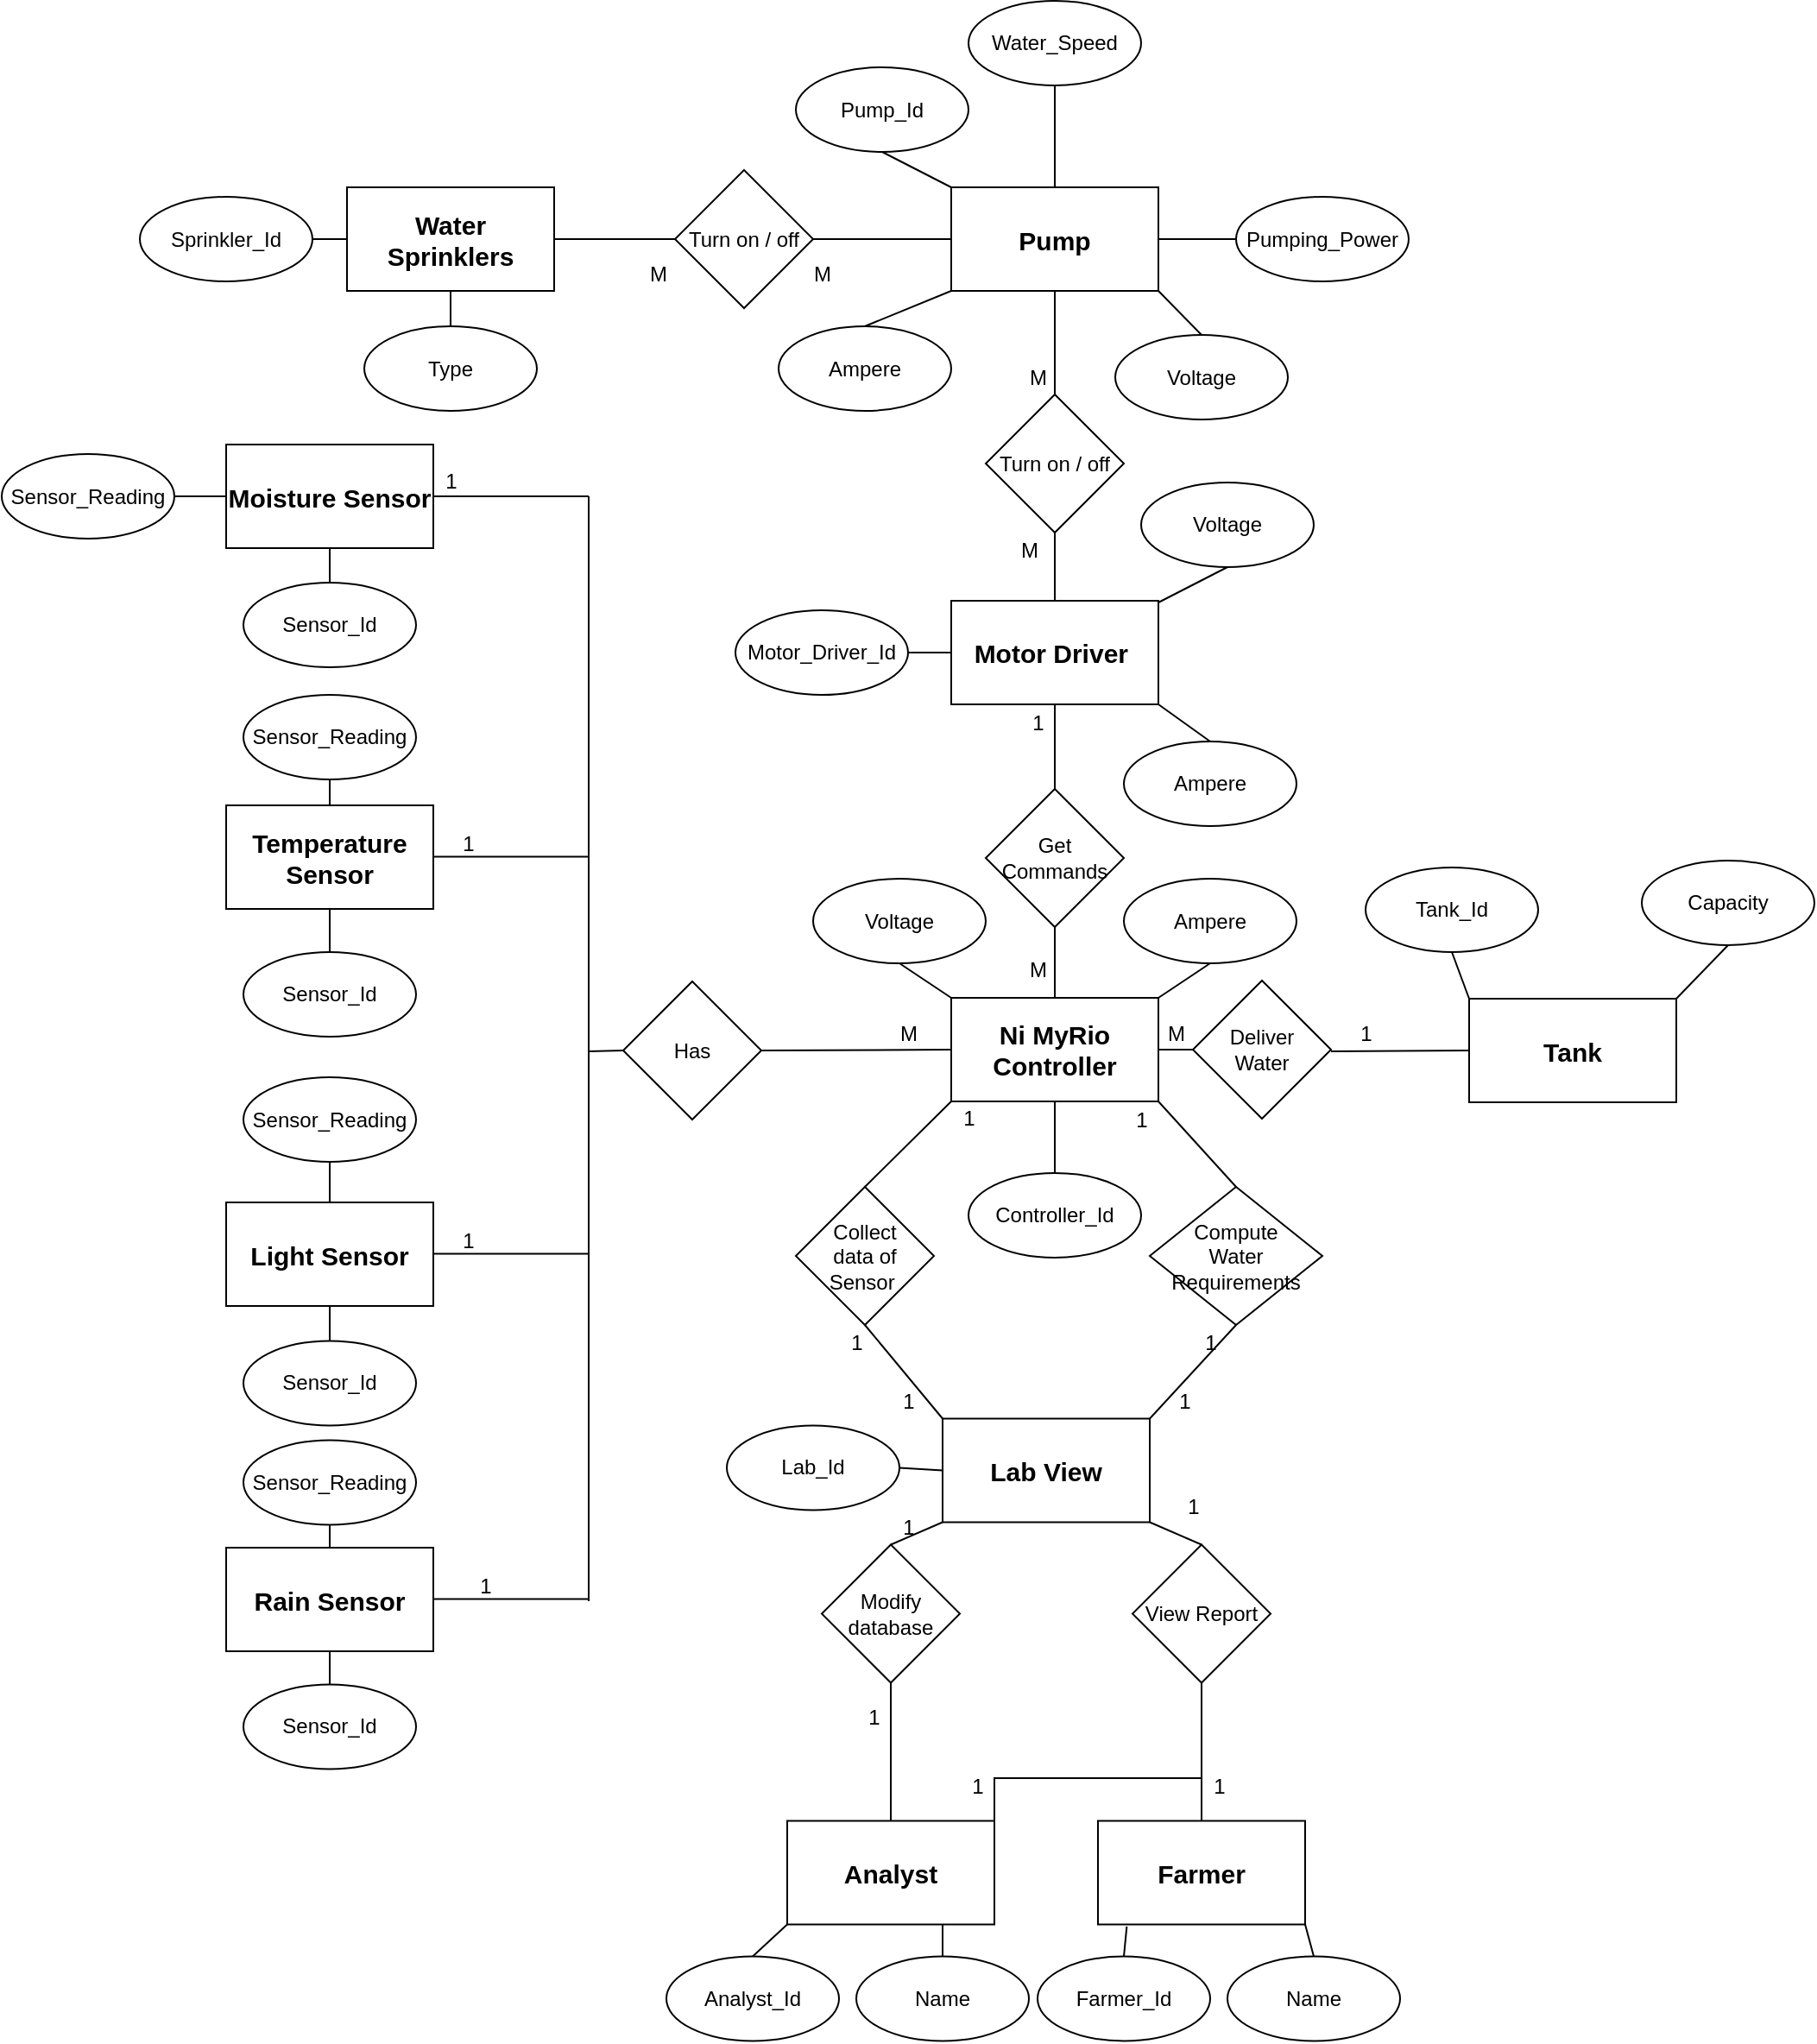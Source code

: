<mxfile version="18.0.6" type="device"><diagram id="R2lEEEUBdFMjLlhIrx00" name="Page-1"><mxGraphModel dx="1887" dy="1200" grid="1" gridSize="10" guides="1" tooltips="1" connect="1" arrows="1" fold="1" page="1" pageScale="1" pageWidth="3300" pageHeight="4681" math="0" shadow="0" extFonts="Permanent Marker^https://fonts.googleapis.com/css?family=Permanent+Marker"><root><mxCell id="0"/><mxCell id="1" parent="0"/><mxCell id="2wHzvbzOLcDz_XzJh4uK-1" value="Moisture Sensor" style="rounded=0;whiteSpace=wrap;html=1;fontStyle=1;fontSize=15;" parent="1" vertex="1"><mxGeometry x="1010" y="1028.5" width="120" height="60" as="geometry"/></mxCell><mxCell id="2wHzvbzOLcDz_XzJh4uK-2" value="Sensor_Reading" style="ellipse;whiteSpace=wrap;html=1;" parent="1" vertex="1"><mxGeometry x="880" y="1034" width="100" height="49" as="geometry"/></mxCell><mxCell id="2wHzvbzOLcDz_XzJh4uK-3" value="Sensor_Id" style="ellipse;whiteSpace=wrap;html=1;" parent="1" vertex="1"><mxGeometry x="1020" y="1108.5" width="100" height="49" as="geometry"/></mxCell><mxCell id="2wHzvbzOLcDz_XzJh4uK-11" value="Temperature Sensor" style="rounded=0;whiteSpace=wrap;html=1;fontStyle=1;fontSize=15;" parent="1" vertex="1"><mxGeometry x="1010" y="1237.5" width="120" height="60" as="geometry"/></mxCell><mxCell id="2wHzvbzOLcDz_XzJh4uK-12" value="Sensor_Reading" style="ellipse;whiteSpace=wrap;html=1;" parent="1" vertex="1"><mxGeometry x="1020" y="1173.5" width="100" height="49" as="geometry"/></mxCell><mxCell id="2wHzvbzOLcDz_XzJh4uK-13" value="Sensor_Id" style="ellipse;whiteSpace=wrap;html=1;" parent="1" vertex="1"><mxGeometry x="1020" y="1322.5" width="100" height="49" as="geometry"/></mxCell><mxCell id="2wHzvbzOLcDz_XzJh4uK-15" value="Light Sensor" style="rounded=0;whiteSpace=wrap;html=1;fontStyle=1;fontSize=15;" parent="1" vertex="1"><mxGeometry x="1010" y="1467.5" width="120" height="60" as="geometry"/></mxCell><mxCell id="2wHzvbzOLcDz_XzJh4uK-16" value="Sensor_Reading" style="ellipse;whiteSpace=wrap;html=1;" parent="1" vertex="1"><mxGeometry x="1020" y="1395" width="100" height="49" as="geometry"/></mxCell><mxCell id="2wHzvbzOLcDz_XzJh4uK-17" value="Sensor_Id" style="ellipse;whiteSpace=wrap;html=1;" parent="1" vertex="1"><mxGeometry x="1020" y="1547.75" width="100" height="49" as="geometry"/></mxCell><mxCell id="2wHzvbzOLcDz_XzJh4uK-20" value="Rain Sensor" style="rounded=0;whiteSpace=wrap;html=1;fontStyle=1;fontSize=15;" parent="1" vertex="1"><mxGeometry x="1010" y="1667.5" width="120" height="60" as="geometry"/></mxCell><mxCell id="2wHzvbzOLcDz_XzJh4uK-21" value="Sensor_Reading" style="ellipse;whiteSpace=wrap;html=1;" parent="1" vertex="1"><mxGeometry x="1020" y="1605.25" width="100" height="49" as="geometry"/></mxCell><mxCell id="2wHzvbzOLcDz_XzJh4uK-22" value="Sensor_Id" style="ellipse;whiteSpace=wrap;html=1;" parent="1" vertex="1"><mxGeometry x="1020" y="1746.75" width="100" height="49" as="geometry"/></mxCell><mxCell id="2wHzvbzOLcDz_XzJh4uK-25" value="Ni MyRio Controller" style="rounded=0;whiteSpace=wrap;html=1;fontStyle=1;fontSize=15;" parent="1" vertex="1"><mxGeometry x="1430" y="1349" width="120" height="60" as="geometry"/></mxCell><mxCell id="2wHzvbzOLcDz_XzJh4uK-30" value="" style="endArrow=none;html=1;rounded=0;exitX=0;exitY=0.95;exitDx=0;exitDy=0;startArrow=none;exitPerimeter=0;" parent="1" source="2wHzvbzOLcDz_XzJh4uK-39" edge="1"><mxGeometry width="50" height="50" relative="1" as="geometry"><mxPoint x="1550" y="1428.5" as="sourcePoint"/><mxPoint x="1220" y="1058.5" as="targetPoint"/></mxGeometry></mxCell><mxCell id="2wHzvbzOLcDz_XzJh4uK-31" value="" style="endArrow=none;html=1;rounded=0;exitX=1;exitY=0.5;exitDx=0;exitDy=0;" parent="1" edge="1"><mxGeometry width="50" height="50" relative="1" as="geometry"><mxPoint x="1130" y="1267.24" as="sourcePoint"/><mxPoint x="1220" y="1267.24" as="targetPoint"/></mxGeometry></mxCell><mxCell id="2wHzvbzOLcDz_XzJh4uK-32" value="" style="endArrow=none;html=1;rounded=0;exitX=1;exitY=0.5;exitDx=0;exitDy=0;" parent="1" edge="1"><mxGeometry width="50" height="50" relative="1" as="geometry"><mxPoint x="1130" y="1497.24" as="sourcePoint"/><mxPoint x="1220" y="1497.24" as="targetPoint"/></mxGeometry></mxCell><mxCell id="2wHzvbzOLcDz_XzJh4uK-33" value="" style="endArrow=none;html=1;rounded=0;exitX=1;exitY=0.5;exitDx=0;exitDy=0;" parent="1" edge="1"><mxGeometry width="50" height="50" relative="1" as="geometry"><mxPoint x="1130" y="1697.24" as="sourcePoint"/><mxPoint x="1220" y="1697.24" as="targetPoint"/></mxGeometry></mxCell><mxCell id="2wHzvbzOLcDz_XzJh4uK-34" value="" style="endArrow=none;html=1;rounded=0;" parent="1" edge="1"><mxGeometry width="50" height="50" relative="1" as="geometry"><mxPoint x="1220" y="1058.5" as="sourcePoint"/><mxPoint x="1220" y="1698.5" as="targetPoint"/></mxGeometry></mxCell><mxCell id="2wHzvbzOLcDz_XzJh4uK-35" value="Has" style="rhombus;whiteSpace=wrap;html=1;" parent="1" vertex="1"><mxGeometry x="1240" y="1339.5" width="80" height="80" as="geometry"/></mxCell><mxCell id="2wHzvbzOLcDz_XzJh4uK-36" value="" style="endArrow=none;html=1;rounded=0;entryX=0;entryY=0.5;entryDx=0;entryDy=0;" parent="1" target="2wHzvbzOLcDz_XzJh4uK-35" edge="1"><mxGeometry width="50" height="50" relative="1" as="geometry"><mxPoint x="1220" y="1380" as="sourcePoint"/><mxPoint x="1470" y="1339.5" as="targetPoint"/></mxGeometry></mxCell><mxCell id="2wHzvbzOLcDz_XzJh4uK-37" value="" style="endArrow=none;html=1;rounded=0;exitX=1;exitY=0.5;exitDx=0;exitDy=0;entryX=0;entryY=0.5;entryDx=0;entryDy=0;" parent="1" source="2wHzvbzOLcDz_XzJh4uK-35" target="2wHzvbzOLcDz_XzJh4uK-25" edge="1"><mxGeometry width="50" height="50" relative="1" as="geometry"><mxPoint x="1130" y="1389" as="sourcePoint"/><mxPoint x="1180" y="1339" as="targetPoint"/></mxGeometry></mxCell><mxCell id="2wHzvbzOLcDz_XzJh4uK-38" value="Analyst" style="rounded=0;whiteSpace=wrap;html=1;fontStyle=1;fontSize=15;" parent="1" vertex="1"><mxGeometry x="1335" y="1825.75" width="120" height="60" as="geometry"/></mxCell><mxCell id="2wHzvbzOLcDz_XzJh4uK-41" value="1" style="text;html=1;align=center;verticalAlign=middle;resizable=0;points=[];autosize=1;strokeColor=none;fillColor=none;" parent="1" vertex="1"><mxGeometry x="1140" y="1249.5" width="20" height="20" as="geometry"/></mxCell><mxCell id="2wHzvbzOLcDz_XzJh4uK-42" value="1" style="text;html=1;align=center;verticalAlign=middle;resizable=0;points=[];autosize=1;strokeColor=none;fillColor=none;" parent="1" vertex="1"><mxGeometry x="1140" y="1479.5" width="20" height="20" as="geometry"/></mxCell><mxCell id="2wHzvbzOLcDz_XzJh4uK-43" value="1" style="text;html=1;align=center;verticalAlign=middle;resizable=0;points=[];autosize=1;strokeColor=none;fillColor=none;" parent="1" vertex="1"><mxGeometry x="1150" y="1679.5" width="20" height="20" as="geometry"/></mxCell><mxCell id="2wHzvbzOLcDz_XzJh4uK-44" value="M" style="text;html=1;align=center;verticalAlign=middle;resizable=0;points=[];autosize=1;strokeColor=none;fillColor=none;" parent="1" vertex="1"><mxGeometry x="1390" y="1360" width="30" height="20" as="geometry"/></mxCell><mxCell id="2wHzvbzOLcDz_XzJh4uK-39" value="1" style="text;html=1;align=center;verticalAlign=middle;resizable=0;points=[];autosize=1;strokeColor=none;fillColor=none;" parent="1" vertex="1"><mxGeometry x="1130" y="1039.5" width="20" height="20" as="geometry"/></mxCell><mxCell id="2wHzvbzOLcDz_XzJh4uK-45" value="" style="endArrow=none;html=1;rounded=0;exitX=1;exitY=0.5;exitDx=0;exitDy=0;" parent="1" source="2wHzvbzOLcDz_XzJh4uK-1" target="2wHzvbzOLcDz_XzJh4uK-39" edge="1"><mxGeometry width="50" height="50" relative="1" as="geometry"><mxPoint x="1130" y="1058.5" as="sourcePoint"/><mxPoint x="1220" y="1058.5" as="targetPoint"/></mxGeometry></mxCell><mxCell id="2wHzvbzOLcDz_XzJh4uK-46" value="Farmer" style="rounded=0;whiteSpace=wrap;html=1;fontStyle=1;fontSize=15;" parent="1" vertex="1"><mxGeometry x="1515" y="1825.75" width="120" height="60" as="geometry"/></mxCell><mxCell id="2wHzvbzOLcDz_XzJh4uK-47" value="Motor Driver&amp;nbsp;" style="rounded=0;whiteSpace=wrap;html=1;fontStyle=1;fontSize=15;" parent="1" vertex="1"><mxGeometry x="1430" y="1119" width="120" height="60" as="geometry"/></mxCell><mxCell id="2wHzvbzOLcDz_XzJh4uK-48" value="Water Sprinklers" style="rounded=0;whiteSpace=wrap;html=1;fontStyle=1;fontSize=15;" parent="1" vertex="1"><mxGeometry x="1080" y="879.5" width="120" height="60" as="geometry"/></mxCell><mxCell id="2wHzvbzOLcDz_XzJh4uK-49" value="Lab View" style="rounded=0;whiteSpace=wrap;html=1;fontStyle=1;fontSize=15;" parent="1" vertex="1"><mxGeometry x="1425" y="1592.75" width="120" height="60" as="geometry"/></mxCell><mxCell id="2wHzvbzOLcDz_XzJh4uK-50" value="Pump" style="rounded=0;whiteSpace=wrap;html=1;fontStyle=1;fontSize=15;" parent="1" vertex="1"><mxGeometry x="1430" y="879.5" width="120" height="60" as="geometry"/></mxCell><mxCell id="2wHzvbzOLcDz_XzJh4uK-51" value="Modify database" style="rhombus;whiteSpace=wrap;html=1;" parent="1" vertex="1"><mxGeometry x="1355" y="1665.75" width="80" height="80" as="geometry"/></mxCell><mxCell id="2wHzvbzOLcDz_XzJh4uK-53" value="View Report" style="rhombus;whiteSpace=wrap;html=1;" parent="1" vertex="1"><mxGeometry x="1535" y="1665.75" width="80" height="80" as="geometry"/></mxCell><mxCell id="2wHzvbzOLcDz_XzJh4uK-55" value="" style="endArrow=none;html=1;rounded=0;exitX=0.5;exitY=0;exitDx=0;exitDy=0;entryX=0.5;entryY=1;entryDx=0;entryDy=0;" parent="1" source="2wHzvbzOLcDz_XzJh4uK-38" target="2wHzvbzOLcDz_XzJh4uK-51" edge="1"><mxGeometry width="50" height="50" relative="1" as="geometry"><mxPoint x="1390" y="1766.75" as="sourcePoint"/><mxPoint x="1440" y="1716.75" as="targetPoint"/></mxGeometry></mxCell><mxCell id="2wHzvbzOLcDz_XzJh4uK-56" value="" style="endArrow=none;html=1;rounded=0;exitX=0;exitY=1;exitDx=0;exitDy=0;entryX=0.5;entryY=0;entryDx=0;entryDy=0;" parent="1" source="2wHzvbzOLcDz_XzJh4uK-49" target="2wHzvbzOLcDz_XzJh4uK-51" edge="1"><mxGeometry width="50" height="50" relative="1" as="geometry"><mxPoint x="1400" y="1876.75" as="sourcePoint"/><mxPoint x="1450" y="1826.75" as="targetPoint"/></mxGeometry></mxCell><mxCell id="2wHzvbzOLcDz_XzJh4uK-65" value="" style="endArrow=none;html=1;rounded=0;exitX=0.5;exitY=0;exitDx=0;exitDy=0;entryX=1;entryY=1;entryDx=0;entryDy=0;" parent="1" source="2wHzvbzOLcDz_XzJh4uK-53" target="2wHzvbzOLcDz_XzJh4uK-49" edge="1"><mxGeometry width="50" height="50" relative="1" as="geometry"><mxPoint x="1330" y="1656.75" as="sourcePoint"/><mxPoint x="1380" y="1606.75" as="targetPoint"/></mxGeometry></mxCell><mxCell id="2wHzvbzOLcDz_XzJh4uK-66" value="Collect&lt;br&gt;data of Sensor&amp;nbsp;" style="rhombus;whiteSpace=wrap;html=1;" parent="1" vertex="1"><mxGeometry x="1340" y="1458.5" width="80" height="80" as="geometry"/></mxCell><mxCell id="2wHzvbzOLcDz_XzJh4uK-71" value="1" style="text;html=1;align=center;verticalAlign=middle;resizable=0;points=[];autosize=1;strokeColor=none;fillColor=none;" parent="1" vertex="1"><mxGeometry x="1375" y="1755.75" width="20" height="20" as="geometry"/></mxCell><mxCell id="2wHzvbzOLcDz_XzJh4uK-72" value="1" style="text;html=1;align=center;verticalAlign=middle;resizable=0;points=[];autosize=1;strokeColor=none;fillColor=none;" parent="1" vertex="1"><mxGeometry x="1395" y="1645.75" width="20" height="20" as="geometry"/></mxCell><mxCell id="2wHzvbzOLcDz_XzJh4uK-73" value="" style="endArrow=none;html=1;rounded=0;exitX=0;exitY=0;exitDx=0;exitDy=0;entryX=0.5;entryY=1;entryDx=0;entryDy=0;" parent="1" source="2wHzvbzOLcDz_XzJh4uK-49" target="2wHzvbzOLcDz_XzJh4uK-66" edge="1"><mxGeometry width="50" height="50" relative="1" as="geometry"><mxPoint x="1360" y="1680" as="sourcePoint"/><mxPoint x="1410" y="1630" as="targetPoint"/></mxGeometry></mxCell><mxCell id="2wHzvbzOLcDz_XzJh4uK-74" value="" style="endArrow=none;html=1;rounded=0;exitX=0;exitY=1;exitDx=0;exitDy=0;entryX=0.5;entryY=0;entryDx=0;entryDy=0;" parent="1" source="2wHzvbzOLcDz_XzJh4uK-25" target="2wHzvbzOLcDz_XzJh4uK-66" edge="1"><mxGeometry width="50" height="50" relative="1" as="geometry"><mxPoint x="1360" y="1680" as="sourcePoint"/><mxPoint x="1410" y="1630" as="targetPoint"/></mxGeometry></mxCell><mxCell id="2wHzvbzOLcDz_XzJh4uK-75" value="1" style="text;html=1;align=center;verticalAlign=middle;resizable=0;points=[];autosize=1;strokeColor=none;fillColor=none;" parent="1" vertex="1"><mxGeometry x="1365" y="1538.5" width="20" height="20" as="geometry"/></mxCell><mxCell id="2wHzvbzOLcDz_XzJh4uK-76" value="1" style="text;html=1;align=center;verticalAlign=middle;resizable=0;points=[];autosize=1;strokeColor=none;fillColor=none;" parent="1" vertex="1"><mxGeometry x="1395" y="1572.75" width="20" height="20" as="geometry"/></mxCell><mxCell id="2wHzvbzOLcDz_XzJh4uK-77" value="Compute&lt;br&gt;&amp;nbsp;Water&amp;nbsp;&lt;br&gt;Requirements" style="rhombus;whiteSpace=wrap;html=1;" parent="1" vertex="1"><mxGeometry x="1545" y="1458.5" width="100" height="80" as="geometry"/></mxCell><mxCell id="2wHzvbzOLcDz_XzJh4uK-78" value="" style="endArrow=none;html=1;rounded=0;exitX=1;exitY=1;exitDx=0;exitDy=0;entryX=0.5;entryY=0;entryDx=0;entryDy=0;" parent="1" source="2wHzvbzOLcDz_XzJh4uK-25" target="2wHzvbzOLcDz_XzJh4uK-77" edge="1"><mxGeometry width="50" height="50" relative="1" as="geometry"><mxPoint x="1360" y="1680" as="sourcePoint"/><mxPoint x="1410" y="1630" as="targetPoint"/></mxGeometry></mxCell><mxCell id="2wHzvbzOLcDz_XzJh4uK-79" value="" style="endArrow=none;html=1;rounded=0;exitX=1;exitY=0;exitDx=0;exitDy=0;entryX=0.5;entryY=1;entryDx=0;entryDy=0;" parent="1" source="2wHzvbzOLcDz_XzJh4uK-49" target="2wHzvbzOLcDz_XzJh4uK-77" edge="1"><mxGeometry width="50" height="50" relative="1" as="geometry"><mxPoint x="1360" y="1680" as="sourcePoint"/><mxPoint x="1410" y="1630" as="targetPoint"/></mxGeometry></mxCell><mxCell id="2wHzvbzOLcDz_XzJh4uK-80" value="1" style="text;html=1;align=center;verticalAlign=middle;resizable=0;points=[];autosize=1;strokeColor=none;fillColor=none;" parent="1" vertex="1"><mxGeometry x="1570" y="1538.5" width="20" height="20" as="geometry"/></mxCell><mxCell id="2wHzvbzOLcDz_XzJh4uK-81" value="1" style="text;html=1;align=center;verticalAlign=middle;resizable=0;points=[];autosize=1;strokeColor=none;fillColor=none;" parent="1" vertex="1"><mxGeometry x="1555" y="1572.75" width="20" height="20" as="geometry"/></mxCell><mxCell id="2wHzvbzOLcDz_XzJh4uK-82" value="Get Commands" style="rhombus;whiteSpace=wrap;html=1;" parent="1" vertex="1"><mxGeometry x="1450" y="1228" width="80" height="80" as="geometry"/></mxCell><mxCell id="2wHzvbzOLcDz_XzJh4uK-84" value="" style="endArrow=none;html=1;rounded=0;exitX=0.5;exitY=1;exitDx=0;exitDy=0;entryX=0.5;entryY=0;entryDx=0;entryDy=0;" parent="1" source="2wHzvbzOLcDz_XzJh4uK-82" target="2wHzvbzOLcDz_XzJh4uK-25" edge="1"><mxGeometry width="50" height="50" relative="1" as="geometry"><mxPoint x="1370" y="1290" as="sourcePoint"/><mxPoint x="1420" y="1240" as="targetPoint"/></mxGeometry></mxCell><mxCell id="2wHzvbzOLcDz_XzJh4uK-85" value="" style="endArrow=none;html=1;rounded=0;entryX=0.5;entryY=1;entryDx=0;entryDy=0;exitX=0.5;exitY=0;exitDx=0;exitDy=0;" parent="1" source="2wHzvbzOLcDz_XzJh4uK-82" target="2wHzvbzOLcDz_XzJh4uK-47" edge="1"><mxGeometry width="50" height="50" relative="1" as="geometry"><mxPoint x="1370" y="1290" as="sourcePoint"/><mxPoint x="1420" y="1240" as="targetPoint"/></mxGeometry></mxCell><mxCell id="2wHzvbzOLcDz_XzJh4uK-86" value="M" style="text;html=1;align=center;verticalAlign=middle;resizable=0;points=[];autosize=1;strokeColor=none;fillColor=none;" parent="1" vertex="1"><mxGeometry x="1465" y="1322.5" width="30" height="20" as="geometry"/></mxCell><mxCell id="2wHzvbzOLcDz_XzJh4uK-87" value="1" style="text;html=1;align=center;verticalAlign=middle;resizable=0;points=[];autosize=1;strokeColor=none;fillColor=none;" parent="1" vertex="1"><mxGeometry x="1470" y="1180" width="20" height="20" as="geometry"/></mxCell><mxCell id="2wHzvbzOLcDz_XzJh4uK-88" value="Turn on / off" style="rhombus;whiteSpace=wrap;html=1;" parent="1" vertex="1"><mxGeometry x="1450" y="999.5" width="80" height="80" as="geometry"/></mxCell><mxCell id="2wHzvbzOLcDz_XzJh4uK-90" value="" style="endArrow=none;html=1;rounded=0;exitX=0.5;exitY=1;exitDx=0;exitDy=0;entryX=0.5;entryY=0;entryDx=0;entryDy=0;" parent="1" source="2wHzvbzOLcDz_XzJh4uK-50" target="2wHzvbzOLcDz_XzJh4uK-88" edge="1"><mxGeometry width="50" height="50" relative="1" as="geometry"><mxPoint x="1360" y="1099.5" as="sourcePoint"/><mxPoint x="1410" y="1049.5" as="targetPoint"/></mxGeometry></mxCell><mxCell id="2wHzvbzOLcDz_XzJh4uK-91" value="" style="endArrow=none;html=1;rounded=0;exitX=0.5;exitY=0;exitDx=0;exitDy=0;entryX=0.5;entryY=1;entryDx=0;entryDy=0;" parent="1" source="2wHzvbzOLcDz_XzJh4uK-47" target="2wHzvbzOLcDz_XzJh4uK-88" edge="1"><mxGeometry width="50" height="50" relative="1" as="geometry"><mxPoint x="1360" y="1040" as="sourcePoint"/><mxPoint x="1410" y="990" as="targetPoint"/></mxGeometry></mxCell><mxCell id="2wHzvbzOLcDz_XzJh4uK-92" value="Turn on / off" style="rhombus;whiteSpace=wrap;html=1;" parent="1" vertex="1"><mxGeometry x="1270" y="869.5" width="80" height="80" as="geometry"/></mxCell><mxCell id="2wHzvbzOLcDz_XzJh4uK-93" value="" style="endArrow=none;html=1;rounded=0;exitX=1;exitY=0.5;exitDx=0;exitDy=0;entryX=0;entryY=0.5;entryDx=0;entryDy=0;" parent="1" source="2wHzvbzOLcDz_XzJh4uK-48" target="2wHzvbzOLcDz_XzJh4uK-92" edge="1"><mxGeometry width="50" height="50" relative="1" as="geometry"><mxPoint x="1360" y="1109.5" as="sourcePoint"/><mxPoint x="1410" y="1059.5" as="targetPoint"/></mxGeometry></mxCell><mxCell id="2wHzvbzOLcDz_XzJh4uK-95" value="M" style="text;html=1;align=center;verticalAlign=middle;resizable=0;points=[];autosize=1;strokeColor=none;fillColor=none;" parent="1" vertex="1"><mxGeometry x="1460" y="1079.5" width="30" height="20" as="geometry"/></mxCell><mxCell id="2wHzvbzOLcDz_XzJh4uK-96" value="M" style="text;html=1;align=center;verticalAlign=middle;resizable=0;points=[];autosize=1;strokeColor=none;fillColor=none;" parent="1" vertex="1"><mxGeometry x="1465" y="979.5" width="30" height="20" as="geometry"/></mxCell><mxCell id="2wHzvbzOLcDz_XzJh4uK-97" value="M" style="text;html=1;align=center;verticalAlign=middle;resizable=0;points=[];autosize=1;strokeColor=none;fillColor=none;" parent="1" vertex="1"><mxGeometry x="1340" y="919.5" width="30" height="20" as="geometry"/></mxCell><mxCell id="2wHzvbzOLcDz_XzJh4uK-98" value="M" style="text;html=1;align=center;verticalAlign=middle;resizable=0;points=[];autosize=1;strokeColor=none;fillColor=none;" parent="1" vertex="1"><mxGeometry x="1245" y="919.5" width="30" height="20" as="geometry"/></mxCell><mxCell id="2wHzvbzOLcDz_XzJh4uK-99" value="" style="endArrow=none;html=1;rounded=0;exitX=0.5;exitY=0;exitDx=0;exitDy=0;entryX=0.5;entryY=1;entryDx=0;entryDy=0;" parent="1" source="2wHzvbzOLcDz_XzJh4uK-46" target="2wHzvbzOLcDz_XzJh4uK-53" edge="1"><mxGeometry width="50" height="50" relative="1" as="geometry"><mxPoint x="1395" y="1535.75" as="sourcePoint"/><mxPoint x="1445" y="1485.75" as="targetPoint"/></mxGeometry></mxCell><mxCell id="2wHzvbzOLcDz_XzJh4uK-101" value="" style="endArrow=none;html=1;rounded=0;edgeStyle=elbowEdgeStyle;elbow=vertical;" parent="1" edge="1"><mxGeometry width="50" height="50" relative="1" as="geometry"><mxPoint x="1455" y="1825.75" as="sourcePoint"/><mxPoint x="1575" y="1775.75" as="targetPoint"/></mxGeometry></mxCell><mxCell id="2wHzvbzOLcDz_XzJh4uK-102" value="1" style="text;html=1;align=center;verticalAlign=middle;resizable=0;points=[];autosize=1;strokeColor=none;fillColor=none;" parent="1" vertex="1"><mxGeometry x="1560" y="1634.25" width="20" height="20" as="geometry"/></mxCell><mxCell id="2wHzvbzOLcDz_XzJh4uK-103" value="1" style="text;html=1;align=center;verticalAlign=middle;resizable=0;points=[];autosize=1;strokeColor=none;fillColor=none;" parent="1" vertex="1"><mxGeometry x="1435" y="1795.75" width="20" height="20" as="geometry"/></mxCell><mxCell id="2wHzvbzOLcDz_XzJh4uK-104" value="1" style="text;html=1;align=center;verticalAlign=middle;resizable=0;points=[];autosize=1;strokeColor=none;fillColor=none;" parent="1" vertex="1"><mxGeometry x="1575" y="1795.75" width="20" height="20" as="geometry"/></mxCell><mxCell id="2wHzvbzOLcDz_XzJh4uK-106" value="1" style="text;html=1;align=center;verticalAlign=middle;resizable=0;points=[];autosize=1;strokeColor=none;fillColor=none;" parent="1" vertex="1"><mxGeometry x="1530" y="1409.5" width="20" height="20" as="geometry"/></mxCell><mxCell id="2wHzvbzOLcDz_XzJh4uK-107" value="1" style="text;html=1;align=center;verticalAlign=middle;resizable=0;points=[];autosize=1;strokeColor=none;fillColor=none;" parent="1" vertex="1"><mxGeometry x="1430" y="1409" width="20" height="20" as="geometry"/></mxCell><mxCell id="2wHzvbzOLcDz_XzJh4uK-109" value="" style="endArrow=none;html=1;rounded=0;elbow=vertical;exitX=0.5;exitY=0;exitDx=0;exitDy=0;entryX=0.5;entryY=1;entryDx=0;entryDy=0;" parent="1" source="2wHzvbzOLcDz_XzJh4uK-3" target="2wHzvbzOLcDz_XzJh4uK-1" edge="1"><mxGeometry width="50" height="50" relative="1" as="geometry"><mxPoint x="1440" y="1369" as="sourcePoint"/><mxPoint x="1490" y="1319" as="targetPoint"/></mxGeometry></mxCell><mxCell id="2wHzvbzOLcDz_XzJh4uK-111" value="" style="endArrow=none;html=1;rounded=0;elbow=vertical;exitX=0.5;exitY=0;exitDx=0;exitDy=0;entryX=0.5;entryY=1;entryDx=0;entryDy=0;" parent="1" source="2wHzvbzOLcDz_XzJh4uK-13" target="2wHzvbzOLcDz_XzJh4uK-11" edge="1"><mxGeometry width="50" height="50" relative="1" as="geometry"><mxPoint x="1440" y="1369" as="sourcePoint"/><mxPoint x="1490" y="1319" as="targetPoint"/></mxGeometry></mxCell><mxCell id="2wHzvbzOLcDz_XzJh4uK-112" value="" style="endArrow=none;html=1;rounded=0;elbow=vertical;exitX=0.5;exitY=1;exitDx=0;exitDy=0;entryX=0.5;entryY=0;entryDx=0;entryDy=0;" parent="1" source="2wHzvbzOLcDz_XzJh4uK-12" target="2wHzvbzOLcDz_XzJh4uK-11" edge="1"><mxGeometry width="50" height="50" relative="1" as="geometry"><mxPoint x="1440" y="1369" as="sourcePoint"/><mxPoint x="1490" y="1319" as="targetPoint"/></mxGeometry></mxCell><mxCell id="2wHzvbzOLcDz_XzJh4uK-115" value="" style="endArrow=none;html=1;rounded=0;elbow=vertical;exitX=0.5;exitY=1;exitDx=0;exitDy=0;entryX=0.5;entryY=0;entryDx=0;entryDy=0;" parent="1" source="2wHzvbzOLcDz_XzJh4uK-16" target="2wHzvbzOLcDz_XzJh4uK-15" edge="1"><mxGeometry width="50" height="50" relative="1" as="geometry"><mxPoint x="1210" y="1369" as="sourcePoint"/><mxPoint x="1260" y="1319" as="targetPoint"/></mxGeometry></mxCell><mxCell id="2wHzvbzOLcDz_XzJh4uK-116" value="" style="endArrow=none;html=1;rounded=0;elbow=vertical;exitX=0.5;exitY=0;exitDx=0;exitDy=0;entryX=0.5;entryY=1;entryDx=0;entryDy=0;" parent="1" source="2wHzvbzOLcDz_XzJh4uK-17" target="2wHzvbzOLcDz_XzJh4uK-15" edge="1"><mxGeometry width="50" height="50" relative="1" as="geometry"><mxPoint x="1210" y="1369" as="sourcePoint"/><mxPoint x="1260" y="1319" as="targetPoint"/></mxGeometry></mxCell><mxCell id="2wHzvbzOLcDz_XzJh4uK-117" value="" style="endArrow=none;html=1;rounded=0;elbow=vertical;exitX=0.5;exitY=1;exitDx=0;exitDy=0;entryX=0.5;entryY=0;entryDx=0;entryDy=0;" parent="1" source="2wHzvbzOLcDz_XzJh4uK-21" target="2wHzvbzOLcDz_XzJh4uK-20" edge="1"><mxGeometry width="50" height="50" relative="1" as="geometry"><mxPoint x="1210" y="1489" as="sourcePoint"/><mxPoint x="1260" y="1439" as="targetPoint"/></mxGeometry></mxCell><mxCell id="2wHzvbzOLcDz_XzJh4uK-118" value="" style="endArrow=none;html=1;rounded=0;elbow=vertical;exitX=0.5;exitY=0;exitDx=0;exitDy=0;entryX=0.5;entryY=1;entryDx=0;entryDy=0;" parent="1" source="2wHzvbzOLcDz_XzJh4uK-22" target="2wHzvbzOLcDz_XzJh4uK-20" edge="1"><mxGeometry width="50" height="50" relative="1" as="geometry"><mxPoint x="1210" y="1489" as="sourcePoint"/><mxPoint x="1260" y="1439" as="targetPoint"/></mxGeometry></mxCell><mxCell id="2wHzvbzOLcDz_XzJh4uK-132" value="Pump_Id" style="ellipse;whiteSpace=wrap;html=1;" parent="1" vertex="1"><mxGeometry x="1340" y="810" width="100" height="49" as="geometry"/></mxCell><mxCell id="2wHzvbzOLcDz_XzJh4uK-133" value="Sprinkler_Id" style="ellipse;whiteSpace=wrap;html=1;" parent="1" vertex="1"><mxGeometry x="960" y="885" width="100" height="49" as="geometry"/></mxCell><mxCell id="2wHzvbzOLcDz_XzJh4uK-134" value="" style="endArrow=none;html=1;rounded=0;elbow=vertical;exitX=1;exitY=0.5;exitDx=0;exitDy=0;entryX=0;entryY=0.5;entryDx=0;entryDy=0;" parent="1" source="2wHzvbzOLcDz_XzJh4uK-133" target="2wHzvbzOLcDz_XzJh4uK-48" edge="1"><mxGeometry width="50" height="50" relative="1" as="geometry"><mxPoint x="1160" y="1100" as="sourcePoint"/><mxPoint x="1210" y="1050" as="targetPoint"/></mxGeometry></mxCell><mxCell id="2wHzvbzOLcDz_XzJh4uK-136" value="" style="endArrow=none;html=1;rounded=0;elbow=vertical;exitX=0.5;exitY=1;exitDx=0;exitDy=0;entryX=0;entryY=0;entryDx=0;entryDy=0;" parent="1" source="2wHzvbzOLcDz_XzJh4uK-132" target="2wHzvbzOLcDz_XzJh4uK-50" edge="1"><mxGeometry width="50" height="50" relative="1" as="geometry"><mxPoint x="1160" y="1100" as="sourcePoint"/><mxPoint x="1210" y="1050" as="targetPoint"/></mxGeometry></mxCell><mxCell id="2wHzvbzOLcDz_XzJh4uK-137" value="Motor_Driver_Id" style="ellipse;whiteSpace=wrap;html=1;" parent="1" vertex="1"><mxGeometry x="1305" y="1124.5" width="100" height="49" as="geometry"/></mxCell><mxCell id="2wHzvbzOLcDz_XzJh4uK-138" value="" style="endArrow=none;html=1;rounded=0;elbow=vertical;entryX=0;entryY=0.5;entryDx=0;entryDy=0;exitX=1;exitY=0.5;exitDx=0;exitDy=0;" parent="1" source="2wHzvbzOLcDz_XzJh4uK-137" target="2wHzvbzOLcDz_XzJh4uK-47" edge="1"><mxGeometry width="50" height="50" relative="1" as="geometry"><mxPoint x="1160" y="1530" as="sourcePoint"/><mxPoint x="1210" y="1480" as="targetPoint"/></mxGeometry></mxCell><mxCell id="2wHzvbzOLcDz_XzJh4uK-139" value="Analyst_Id" style="ellipse;whiteSpace=wrap;html=1;" parent="1" vertex="1"><mxGeometry x="1265" y="1904.25" width="100" height="49" as="geometry"/></mxCell><mxCell id="2wHzvbzOLcDz_XzJh4uK-140" value="Name" style="ellipse;whiteSpace=wrap;html=1;" parent="1" vertex="1"><mxGeometry x="1375" y="1904.25" width="100" height="49" as="geometry"/></mxCell><mxCell id="2wHzvbzOLcDz_XzJh4uK-142" value="Farmer_Id" style="ellipse;whiteSpace=wrap;html=1;" parent="1" vertex="1"><mxGeometry x="1480" y="1904.25" width="100" height="49" as="geometry"/></mxCell><mxCell id="2wHzvbzOLcDz_XzJh4uK-143" value="Name" style="ellipse;whiteSpace=wrap;html=1;" parent="1" vertex="1"><mxGeometry x="1590" y="1904.25" width="100" height="49" as="geometry"/></mxCell><mxCell id="2wHzvbzOLcDz_XzJh4uK-144" value="" style="endArrow=none;html=1;rounded=0;elbow=vertical;exitX=0.5;exitY=0;exitDx=0;exitDy=0;entryX=0;entryY=1;entryDx=0;entryDy=0;" parent="1" source="2wHzvbzOLcDz_XzJh4uK-139" target="2wHzvbzOLcDz_XzJh4uK-38" edge="1"><mxGeometry width="50" height="50" relative="1" as="geometry"><mxPoint x="1195" y="1804.25" as="sourcePoint"/><mxPoint x="1245" y="1754.25" as="targetPoint"/></mxGeometry></mxCell><mxCell id="2wHzvbzOLcDz_XzJh4uK-145" value="" style="endArrow=none;html=1;rounded=0;elbow=vertical;exitX=0.5;exitY=0;exitDx=0;exitDy=0;entryX=0.75;entryY=1;entryDx=0;entryDy=0;" parent="1" source="2wHzvbzOLcDz_XzJh4uK-140" target="2wHzvbzOLcDz_XzJh4uK-38" edge="1"><mxGeometry width="50" height="50" relative="1" as="geometry"><mxPoint x="1195" y="1684.25" as="sourcePoint"/><mxPoint x="1245" y="1634.25" as="targetPoint"/></mxGeometry></mxCell><mxCell id="2wHzvbzOLcDz_XzJh4uK-146" value="" style="endArrow=none;html=1;rounded=0;elbow=vertical;exitX=0.5;exitY=0;exitDx=0;exitDy=0;entryX=0.139;entryY=1.02;entryDx=0;entryDy=0;entryPerimeter=0;" parent="1" source="2wHzvbzOLcDz_XzJh4uK-142" target="2wHzvbzOLcDz_XzJh4uK-46" edge="1"><mxGeometry width="50" height="50" relative="1" as="geometry"><mxPoint x="1195" y="1684.25" as="sourcePoint"/><mxPoint x="1245" y="1634.25" as="targetPoint"/></mxGeometry></mxCell><mxCell id="2wHzvbzOLcDz_XzJh4uK-147" value="" style="endArrow=none;html=1;rounded=0;elbow=vertical;exitX=0.5;exitY=0;exitDx=0;exitDy=0;entryX=1;entryY=1;entryDx=0;entryDy=0;" parent="1" source="2wHzvbzOLcDz_XzJh4uK-143" target="2wHzvbzOLcDz_XzJh4uK-46" edge="1"><mxGeometry width="50" height="50" relative="1" as="geometry"><mxPoint x="1195" y="1684.25" as="sourcePoint"/><mxPoint x="1245" y="1634.25" as="targetPoint"/></mxGeometry></mxCell><mxCell id="2wHzvbzOLcDz_XzJh4uK-149" value="Lab_Id" style="ellipse;whiteSpace=wrap;html=1;" parent="1" vertex="1"><mxGeometry x="1300" y="1596.75" width="100" height="49" as="geometry"/></mxCell><mxCell id="2wHzvbzOLcDz_XzJh4uK-150" value="" style="endArrow=none;html=1;rounded=0;elbow=vertical;exitX=0;exitY=0.5;exitDx=0;exitDy=0;entryX=1;entryY=0.5;entryDx=0;entryDy=0;" parent="1" source="2wHzvbzOLcDz_XzJh4uK-49" target="2wHzvbzOLcDz_XzJh4uK-149" edge="1"><mxGeometry width="50" height="50" relative="1" as="geometry"><mxPoint x="1195" y="1684.25" as="sourcePoint"/><mxPoint x="1245" y="1634.25" as="targetPoint"/></mxGeometry></mxCell><mxCell id="2wHzvbzOLcDz_XzJh4uK-151" value="Controller_Id" style="ellipse;whiteSpace=wrap;html=1;" parent="1" vertex="1"><mxGeometry x="1440" y="1450.5" width="100" height="49" as="geometry"/></mxCell><mxCell id="2wHzvbzOLcDz_XzJh4uK-152" value="" style="endArrow=none;html=1;rounded=0;elbow=vertical;exitX=0.5;exitY=1;exitDx=0;exitDy=0;" parent="1" source="2wHzvbzOLcDz_XzJh4uK-25" edge="1"><mxGeometry width="50" height="50" relative="1" as="geometry"><mxPoint x="1225" y="1269.5" as="sourcePoint"/><mxPoint x="1490" y="1450" as="targetPoint"/></mxGeometry></mxCell><mxCell id="2wHzvbzOLcDz_XzJh4uK-156" value="Voltage" style="ellipse;whiteSpace=wrap;html=1;" parent="1" vertex="1"><mxGeometry x="1525" y="965" width="100" height="49" as="geometry"/></mxCell><mxCell id="2wHzvbzOLcDz_XzJh4uK-157" value="Ampere" style="ellipse;whiteSpace=wrap;html=1;" parent="1" vertex="1"><mxGeometry x="1330" y="960" width="100" height="49" as="geometry"/></mxCell><mxCell id="2wHzvbzOLcDz_XzJh4uK-158" value="Ampere" style="ellipse;whiteSpace=wrap;html=1;" parent="1" vertex="1"><mxGeometry x="1530" y="1200.5" width="100" height="49" as="geometry"/></mxCell><mxCell id="2wHzvbzOLcDz_XzJh4uK-159" value="Voltage" style="ellipse;whiteSpace=wrap;html=1;" parent="1" vertex="1"><mxGeometry x="1540" y="1050.5" width="100" height="49" as="geometry"/></mxCell><mxCell id="2wHzvbzOLcDz_XzJh4uK-160" value="Ampere" style="ellipse;whiteSpace=wrap;html=1;" parent="1" vertex="1"><mxGeometry x="1530" y="1280" width="100" height="49" as="geometry"/></mxCell><mxCell id="2wHzvbzOLcDz_XzJh4uK-161" value="Voltage" style="ellipse;whiteSpace=wrap;html=1;" parent="1" vertex="1"><mxGeometry x="1350" y="1280" width="100" height="49" as="geometry"/></mxCell><mxCell id="2wHzvbzOLcDz_XzJh4uK-162" value="" style="endArrow=none;html=1;rounded=0;elbow=vertical;exitX=0;exitY=0;exitDx=0;exitDy=0;entryX=0.5;entryY=1;entryDx=0;entryDy=0;" parent="1" source="2wHzvbzOLcDz_XzJh4uK-25" target="2wHzvbzOLcDz_XzJh4uK-161" edge="1"><mxGeometry width="50" height="50" relative="1" as="geometry"><mxPoint x="1200" y="1160" as="sourcePoint"/><mxPoint x="1250" y="1110" as="targetPoint"/></mxGeometry></mxCell><mxCell id="2wHzvbzOLcDz_XzJh4uK-163" value="" style="endArrow=none;html=1;rounded=0;elbow=vertical;entryX=0.5;entryY=1;entryDx=0;entryDy=0;exitX=1;exitY=0;exitDx=0;exitDy=0;" parent="1" source="2wHzvbzOLcDz_XzJh4uK-25" target="2wHzvbzOLcDz_XzJh4uK-160" edge="1"><mxGeometry width="50" height="50" relative="1" as="geometry"><mxPoint x="1200" y="1160" as="sourcePoint"/><mxPoint x="1250" y="1110" as="targetPoint"/></mxGeometry></mxCell><mxCell id="2wHzvbzOLcDz_XzJh4uK-164" value="" style="endArrow=none;html=1;rounded=0;elbow=vertical;exitX=0.5;exitY=0;exitDx=0;exitDy=0;entryX=1;entryY=1;entryDx=0;entryDy=0;" parent="1" source="2wHzvbzOLcDz_XzJh4uK-158" target="2wHzvbzOLcDz_XzJh4uK-47" edge="1"><mxGeometry width="50" height="50" relative="1" as="geometry"><mxPoint x="1200" y="1160" as="sourcePoint"/><mxPoint x="1250" y="1110" as="targetPoint"/></mxGeometry></mxCell><mxCell id="2wHzvbzOLcDz_XzJh4uK-165" value="" style="endArrow=none;html=1;rounded=0;elbow=vertical;entryX=0.5;entryY=1;entryDx=0;entryDy=0;" parent="1" target="2wHzvbzOLcDz_XzJh4uK-159" edge="1"><mxGeometry width="50" height="50" relative="1" as="geometry"><mxPoint x="1550" y="1120" as="sourcePoint"/><mxPoint x="1640" y="1120" as="targetPoint"/></mxGeometry></mxCell><mxCell id="2wHzvbzOLcDz_XzJh4uK-167" value="" style="endArrow=none;html=1;rounded=0;elbow=vertical;entryX=0;entryY=1;entryDx=0;entryDy=0;exitX=0.5;exitY=0;exitDx=0;exitDy=0;" parent="1" source="2wHzvbzOLcDz_XzJh4uK-157" target="2wHzvbzOLcDz_XzJh4uK-50" edge="1"><mxGeometry width="50" height="50" relative="1" as="geometry"><mxPoint x="1200" y="1160" as="sourcePoint"/><mxPoint x="1250" y="1110" as="targetPoint"/></mxGeometry></mxCell><mxCell id="2wHzvbzOLcDz_XzJh4uK-168" value="" style="endArrow=none;html=1;rounded=0;elbow=vertical;entryX=1;entryY=1;entryDx=0;entryDy=0;exitX=0.5;exitY=0;exitDx=0;exitDy=0;" parent="1" source="2wHzvbzOLcDz_XzJh4uK-156" target="2wHzvbzOLcDz_XzJh4uK-50" edge="1"><mxGeometry width="50" height="50" relative="1" as="geometry"><mxPoint x="1200" y="1160" as="sourcePoint"/><mxPoint x="1250" y="1110" as="targetPoint"/></mxGeometry></mxCell><mxCell id="2wHzvbzOLcDz_XzJh4uK-169" value="Water_Speed" style="ellipse;whiteSpace=wrap;html=1;" parent="1" vertex="1"><mxGeometry x="1440" y="771.5" width="100" height="49" as="geometry"/></mxCell><mxCell id="2wHzvbzOLcDz_XzJh4uK-170" value="" style="endArrow=none;html=1;rounded=0;elbow=vertical;entryX=0.5;entryY=1;entryDx=0;entryDy=0;" parent="1" target="2wHzvbzOLcDz_XzJh4uK-169" edge="1"><mxGeometry width="50" height="50" relative="1" as="geometry"><mxPoint x="1490" y="880" as="sourcePoint"/><mxPoint x="1280" y="1100" as="targetPoint"/></mxGeometry></mxCell><mxCell id="2wHzvbzOLcDz_XzJh4uK-171" value="" style="endArrow=none;html=1;rounded=0;elbow=vertical;entryX=0;entryY=0.5;entryDx=0;entryDy=0;exitX=1;exitY=0.5;exitDx=0;exitDy=0;" parent="1" source="2wHzvbzOLcDz_XzJh4uK-92" target="2wHzvbzOLcDz_XzJh4uK-50" edge="1"><mxGeometry width="50" height="50" relative="1" as="geometry"><mxPoint x="1230" y="1150" as="sourcePoint"/><mxPoint x="1280" y="1100" as="targetPoint"/></mxGeometry></mxCell><mxCell id="2wHzvbzOLcDz_XzJh4uK-172" value="Pumping_Power" style="ellipse;whiteSpace=wrap;html=1;" parent="1" vertex="1"><mxGeometry x="1595" y="885" width="100" height="49" as="geometry"/></mxCell><mxCell id="2wHzvbzOLcDz_XzJh4uK-174" value="" style="endArrow=none;html=1;rounded=0;elbow=vertical;entryX=0;entryY=0.5;entryDx=0;entryDy=0;exitX=1;exitY=0.5;exitDx=0;exitDy=0;" parent="1" source="2wHzvbzOLcDz_XzJh4uK-50" target="2wHzvbzOLcDz_XzJh4uK-172" edge="1"><mxGeometry width="50" height="50" relative="1" as="geometry"><mxPoint x="1230" y="1150" as="sourcePoint"/><mxPoint x="1280" y="1100" as="targetPoint"/></mxGeometry></mxCell><mxCell id="2wHzvbzOLcDz_XzJh4uK-175" value="Type" style="ellipse;whiteSpace=wrap;html=1;" parent="1" vertex="1"><mxGeometry x="1090" y="960" width="100" height="49" as="geometry"/></mxCell><mxCell id="2wHzvbzOLcDz_XzJh4uK-179" value="" style="endArrow=none;html=1;rounded=0;elbow=vertical;exitX=0.5;exitY=0;exitDx=0;exitDy=0;entryX=0.5;entryY=1;entryDx=0;entryDy=0;" parent="1" source="2wHzvbzOLcDz_XzJh4uK-175" target="2wHzvbzOLcDz_XzJh4uK-48" edge="1"><mxGeometry width="50" height="50" relative="1" as="geometry"><mxPoint x="1090" y="1020" as="sourcePoint"/><mxPoint x="1140" y="970" as="targetPoint"/></mxGeometry></mxCell><mxCell id="f3pJT58fx0-TsWE-lQ-l-1" value="Tank" style="rounded=0;whiteSpace=wrap;html=1;fontStyle=1;fontSize=15;" vertex="1" parent="1"><mxGeometry x="1730" y="1349.5" width="120" height="60" as="geometry"/></mxCell><mxCell id="f3pJT58fx0-TsWE-lQ-l-10" value="Capacity" style="ellipse;whiteSpace=wrap;html=1;" vertex="1" parent="1"><mxGeometry x="1830" y="1269.5" width="100" height="49" as="geometry"/></mxCell><mxCell id="f3pJT58fx0-TsWE-lQ-l-11" value="Tank_Id" style="ellipse;whiteSpace=wrap;html=1;" vertex="1" parent="1"><mxGeometry x="1670" y="1273.5" width="100" height="49" as="geometry"/></mxCell><mxCell id="f3pJT58fx0-TsWE-lQ-l-12" value="" style="endArrow=none;html=1;rounded=0;entryX=0.5;entryY=1;entryDx=0;entryDy=0;exitX=0;exitY=0;exitDx=0;exitDy=0;" edge="1" parent="1" source="f3pJT58fx0-TsWE-lQ-l-1" target="f3pJT58fx0-TsWE-lQ-l-11"><mxGeometry width="50" height="50" relative="1" as="geometry"><mxPoint x="1420" y="1290" as="sourcePoint"/><mxPoint x="1470" y="1240" as="targetPoint"/></mxGeometry></mxCell><mxCell id="f3pJT58fx0-TsWE-lQ-l-13" value="" style="endArrow=none;html=1;rounded=0;entryX=0.5;entryY=1;entryDx=0;entryDy=0;exitX=1;exitY=0;exitDx=0;exitDy=0;" edge="1" parent="1" source="f3pJT58fx0-TsWE-lQ-l-1" target="f3pJT58fx0-TsWE-lQ-l-10"><mxGeometry width="50" height="50" relative="1" as="geometry"><mxPoint x="1560" y="1290" as="sourcePoint"/><mxPoint x="1610" y="1240" as="targetPoint"/></mxGeometry></mxCell><mxCell id="f3pJT58fx0-TsWE-lQ-l-16" value="" style="endArrow=none;html=1;rounded=0;exitX=1;exitY=0.5;exitDx=0;exitDy=0;entryX=0;entryY=0.5;entryDx=0;entryDy=0;" edge="1" parent="1" source="2wHzvbzOLcDz_XzJh4uK-2" target="2wHzvbzOLcDz_XzJh4uK-1"><mxGeometry width="50" height="50" relative="1" as="geometry"><mxPoint x="1200" y="1290" as="sourcePoint"/><mxPoint x="1250" y="1240" as="targetPoint"/></mxGeometry></mxCell><mxCell id="f3pJT58fx0-TsWE-lQ-l-17" value="Deliver &lt;br&gt;Water" style="rhombus;whiteSpace=wrap;html=1;" vertex="1" parent="1"><mxGeometry x="1570" y="1339" width="80" height="80" as="geometry"/></mxCell><mxCell id="f3pJT58fx0-TsWE-lQ-l-18" value="" style="endArrow=none;html=1;rounded=0;exitX=1;exitY=0.5;exitDx=0;exitDy=0;entryX=0;entryY=0.5;entryDx=0;entryDy=0;" edge="1" parent="1" source="2wHzvbzOLcDz_XzJh4uK-25" target="f3pJT58fx0-TsWE-lQ-l-17"><mxGeometry width="50" height="50" relative="1" as="geometry"><mxPoint x="1600" y="1430" as="sourcePoint"/><mxPoint x="1650" y="1380" as="targetPoint"/></mxGeometry></mxCell><mxCell id="f3pJT58fx0-TsWE-lQ-l-19" value="" style="endArrow=none;html=1;rounded=0;exitX=0;exitY=0.5;exitDx=0;exitDy=0;" edge="1" parent="1" source="f3pJT58fx0-TsWE-lQ-l-1"><mxGeometry width="50" height="50" relative="1" as="geometry"><mxPoint x="1500" y="1430" as="sourcePoint"/><mxPoint x="1650" y="1380" as="targetPoint"/></mxGeometry></mxCell><mxCell id="f3pJT58fx0-TsWE-lQ-l-20" value="M" style="text;html=1;align=center;verticalAlign=middle;resizable=0;points=[];autosize=1;strokeColor=none;fillColor=none;" vertex="1" parent="1"><mxGeometry x="1545" y="1360" width="30" height="20" as="geometry"/></mxCell><mxCell id="f3pJT58fx0-TsWE-lQ-l-21" value="1" style="text;html=1;align=center;verticalAlign=middle;resizable=0;points=[];autosize=1;strokeColor=none;fillColor=none;" vertex="1" parent="1"><mxGeometry x="1660" y="1360" width="20" height="20" as="geometry"/></mxCell></root></mxGraphModel></diagram></mxfile>